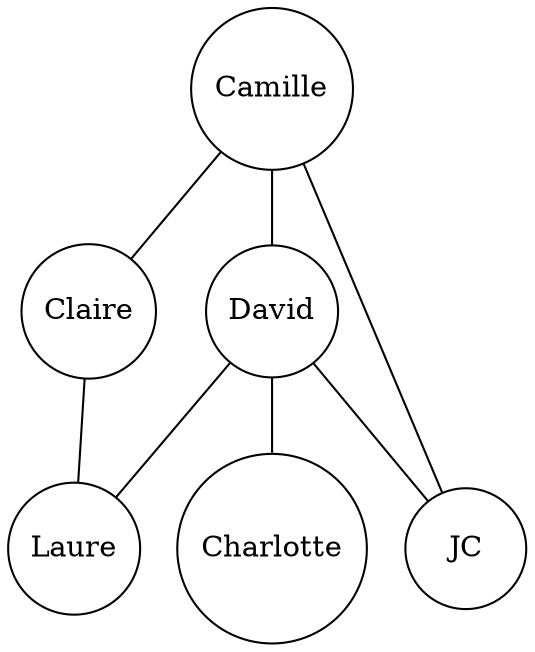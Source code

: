  digraph G {
 node [shape=circle width=.8 ];
 edge [arrowhead=none];
 splines=false;

Claire -> Laure;
David -> Laure;
Camille -> David;
Camille -> JC;
David -> JC;
Camille -> Claire;
David -> Charlotte;
 }


